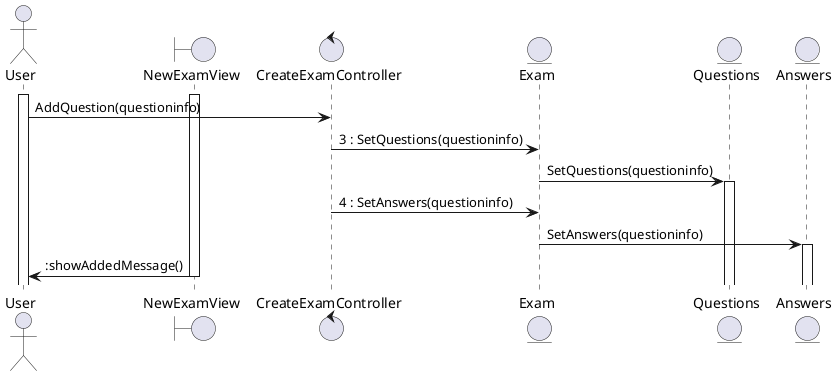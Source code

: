 @startuml
actor User
boundary NewExamView as NV

control CreateExamController as C

entity Exam as X
entity Questions as Q
entity Answers as A

activate User
activate NV

User -> C : AddQuestion(questioninfo)

C -> X : 3 : SetQuestions(questioninfo)
X -> Q : SetQuestions(questioninfo)
activate Q

C -> X : 4 : SetAnswers(questioninfo)
X -> A : SetAnswers(questioninfo)
activate A

NV -> User : :showAddedMessage()
deactivate NV
@enduml